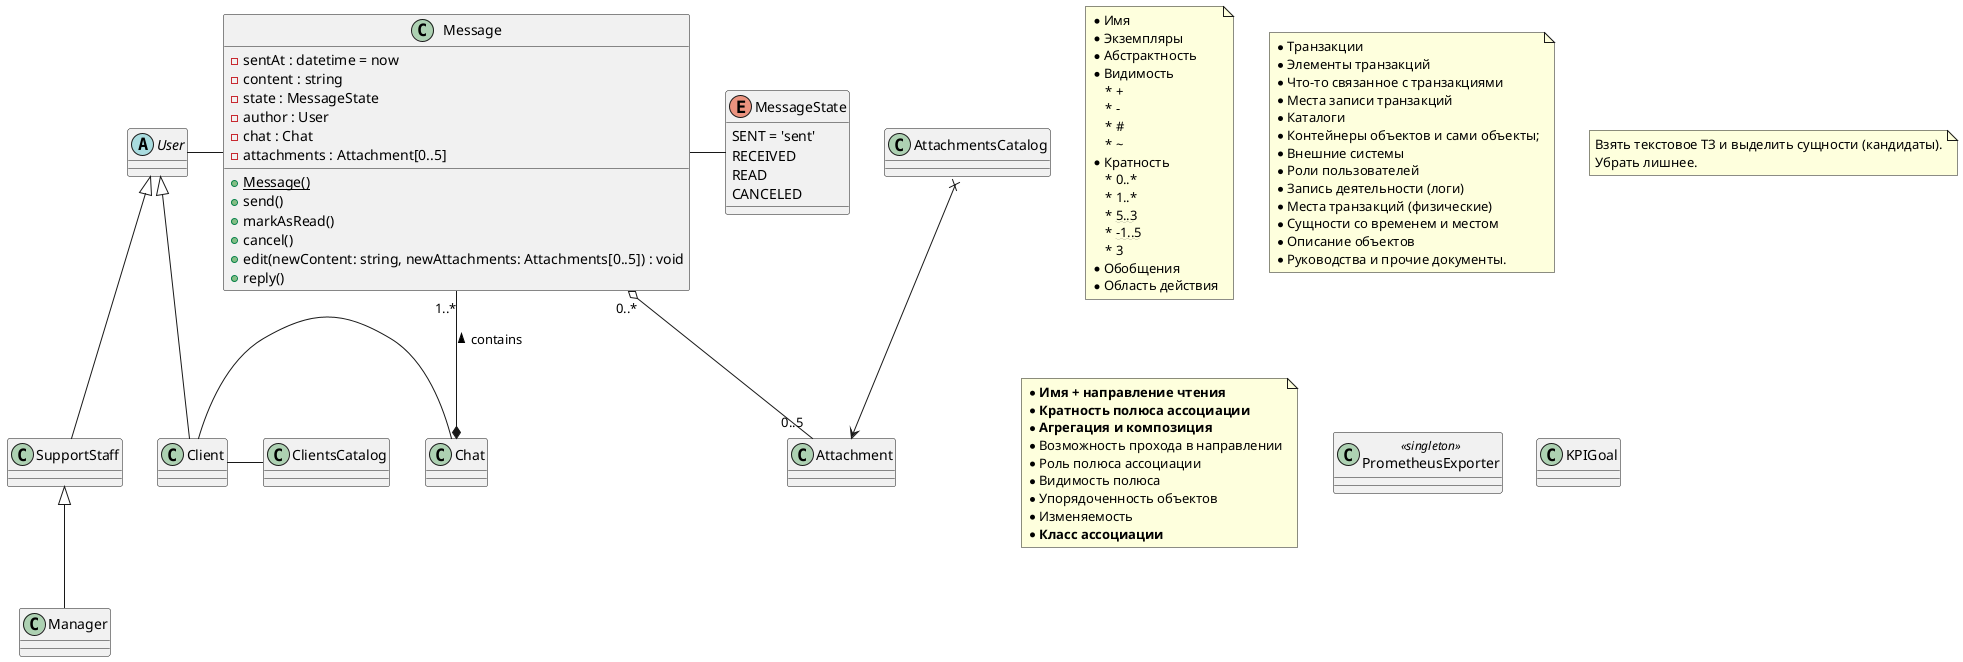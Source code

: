 @startuml Class diagram
note as Props
    * Имя
    * Экземпляры
    * Абстрактность
    * Видимость
        * +
        * -
        * #
        * ~
    * Кратность
        * 0..*
        * 1..*
        * ~~5..3~~
        * ~~-1..5~~
        * 3
    * Обобщения
    * Область действия
endnote

note as N2
* Транзакции
* Элементы транзакций
* Что-то связанное с транзакциями
* Места записи транзакций
* Каталоги
* Контейнеры объектов и сами объекты;
* Внешние системы
* Роли пользователей
* Запись деятельности (логи)
* Места транзакций (физические)
* Сущности со временем и местом
* Описание объектов
* Руководства и прочие документы.
endnote

note as N3 
Взять текстовое ТЗ и выделить сущности (кандидаты).
Убрать лишнее.
endnote

note as N4
* **Имя + направление чтения**
* **Кратность полюса ассоциации**
* **Агрегация и композиция**
* Возможность прохода в направлении
* Роль полюса ассоциации
* Видимость полюса
* Упорядоченность объектов
* Изменяемость
* **Класс ассоциации**
endnote

class Message {
    -sentAt : datetime = now
    -content : string
    -state : MessageState
    -author : User
    -chat : Chat
    -attachments : Attachment[0..5]
    {static} +Message()
    +send()
    +markAsRead()
    +cancel()
    +edit(newContent: string, newAttachments: Attachments[0..5]) : void
    +reply()
}

enum MessageState {
    SENT = 'sent'
    RECEIVED
    READ
    CANCELED
}

class Attachment {}

class ClientsCatalog {}
class AttachmentsCatalog {}

class Chat {}

class PrometheusExporter <<singleton>> {}

abstract class User {}
class Client {}
class SupportStaff {}
class Manager {}

class KPIGoal {}

User <|-- Client
User <|-- SupportStaff
SupportStaff <|-- Manager

Message "1..*" --* Chat : < contains
Message "0..*" o-- "0..5" Attachment
Message - MessageState

AttachmentsCatalog x--> Attachment

User - Message
Client - Chat
Client - ClientsCatalog

@enduml